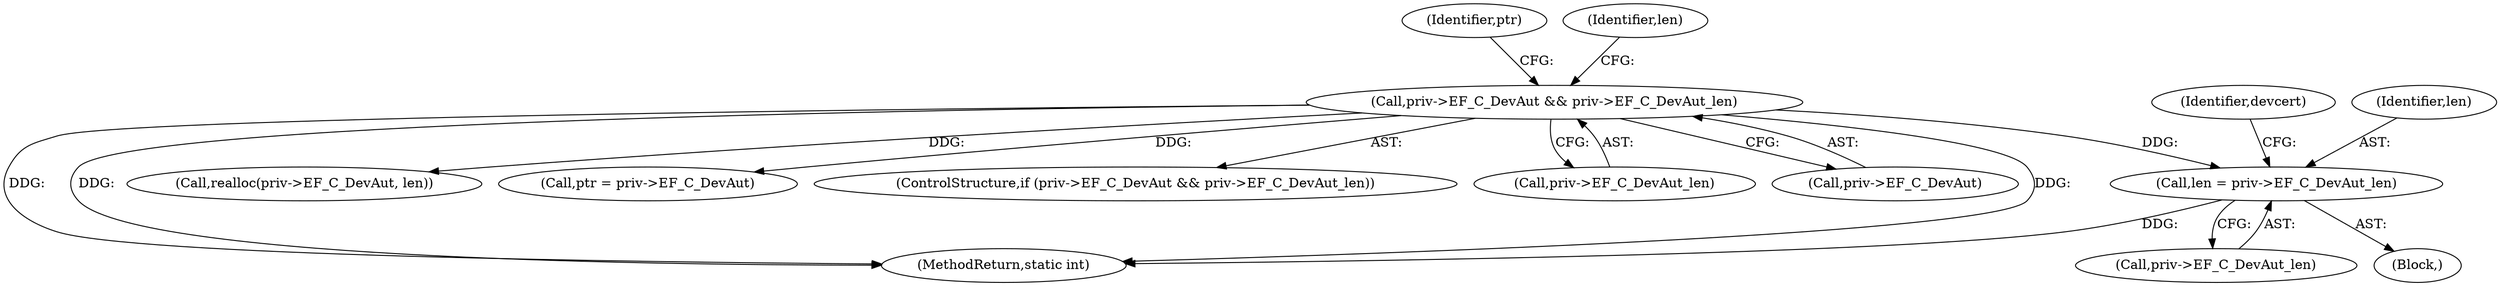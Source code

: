 digraph "0_OpenSC_360e95d45ac4123255a4c796db96337f332160ad#diff-d643a0fa169471dbf2912f4866dc49c5_6@pointer" {
"1000283" [label="(Call,len = priv->EF_C_DevAut_len)"];
"1000270" [label="(Call,priv->EF_C_DevAut && priv->EF_C_DevAut_len)"];
"1000283" [label="(Call,len = priv->EF_C_DevAut_len)"];
"1000345" [label="(Identifier,devcert)"];
"1001092" [label="(MethodReturn,static int)"];
"1000318" [label="(Call,realloc(priv->EF_C_DevAut, len))"];
"1000278" [label="(Call,ptr = priv->EF_C_DevAut)"];
"1000279" [label="(Identifier,ptr)"];
"1000285" [label="(Call,priv->EF_C_DevAut_len)"];
"1000291" [label="(Identifier,len)"];
"1000270" [label="(Call,priv->EF_C_DevAut && priv->EF_C_DevAut_len)"];
"1000284" [label="(Identifier,len)"];
"1000269" [label="(ControlStructure,if (priv->EF_C_DevAut && priv->EF_C_DevAut_len))"];
"1000277" [label="(Block,)"];
"1000274" [label="(Call,priv->EF_C_DevAut_len)"];
"1000271" [label="(Call,priv->EF_C_DevAut)"];
"1000283" -> "1000277"  [label="AST: "];
"1000283" -> "1000285"  [label="CFG: "];
"1000284" -> "1000283"  [label="AST: "];
"1000285" -> "1000283"  [label="AST: "];
"1000345" -> "1000283"  [label="CFG: "];
"1000283" -> "1001092"  [label="DDG: "];
"1000270" -> "1000283"  [label="DDG: "];
"1000270" -> "1000269"  [label="AST: "];
"1000270" -> "1000271"  [label="CFG: "];
"1000270" -> "1000274"  [label="CFG: "];
"1000271" -> "1000270"  [label="AST: "];
"1000274" -> "1000270"  [label="AST: "];
"1000279" -> "1000270"  [label="CFG: "];
"1000291" -> "1000270"  [label="CFG: "];
"1000270" -> "1001092"  [label="DDG: "];
"1000270" -> "1001092"  [label="DDG: "];
"1000270" -> "1001092"  [label="DDG: "];
"1000270" -> "1000278"  [label="DDG: "];
"1000270" -> "1000318"  [label="DDG: "];
}
